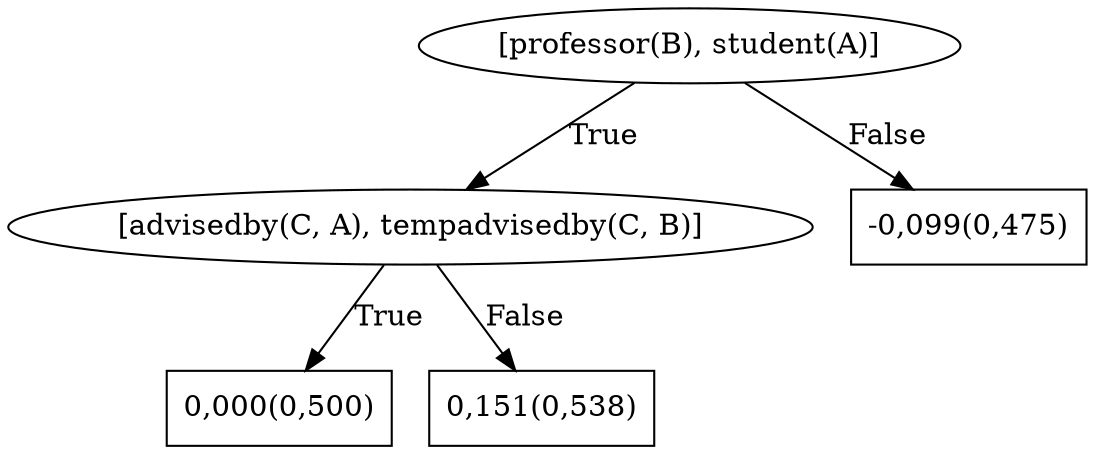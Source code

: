 digraph G{ 
1[label = "[professor(B), student(A)]"];
1 -> 2[label="True"];
1 -> 3[label="False"];
2[label = "[advisedby(C, A), tempadvisedby(C, B)]"];
2 -> 4[label="True"];
2 -> 5[label="False"];
4[shape = box,label = "0,000(0,500)"];
5[shape = box,label = "0,151(0,538)"];
3[shape = box,label = "-0,099(0,475)"];
}
